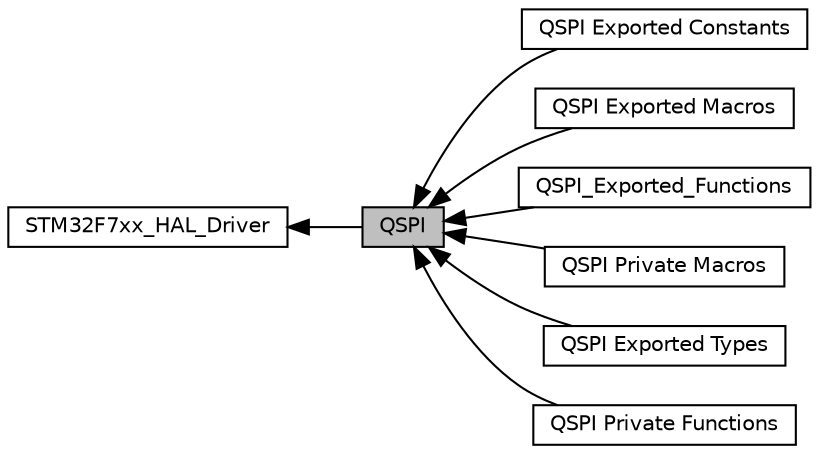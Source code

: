 digraph "QSPI"
{
  edge [fontname="Helvetica",fontsize="10",labelfontname="Helvetica",labelfontsize="10"];
  node [fontname="Helvetica",fontsize="10",shape=record];
  rankdir=LR;
  Node0 [label="QSPI",height=0.2,width=0.4,color="black", fillcolor="grey75", style="filled", fontcolor="black"];
  Node3 [label="QSPI Exported Constants",height=0.2,width=0.4,color="black", fillcolor="white", style="filled",URL="$group___q_s_p_i___exported___constants.html"];
  Node1 [label="STM32F7xx_HAL_Driver",height=0.2,width=0.4,color="black", fillcolor="white", style="filled",URL="$group___s_t_m32_f7xx___h_a_l___driver.html"];
  Node4 [label="QSPI Exported Macros",height=0.2,width=0.4,color="black", fillcolor="white", style="filled",URL="$group___q_s_p_i___exported___macros.html"];
  Node7 [label="QSPI_Exported_Functions",height=0.2,width=0.4,color="black", fillcolor="white", style="filled",URL="$group___q_s_p_i___exported___functions.html"];
  Node5 [label="QSPI Private Macros",height=0.2,width=0.4,color="black", fillcolor="white", style="filled",URL="$group___q_s_p_i___private___macros.html"];
  Node2 [label="QSPI Exported Types",height=0.2,width=0.4,color="black", fillcolor="white", style="filled",URL="$group___q_s_p_i___exported___types.html"];
  Node6 [label="QSPI Private Functions",height=0.2,width=0.4,color="black", fillcolor="white", style="filled",URL="$group___q_s_p_i___private___functions.html"];
  Node1->Node0 [shape=plaintext, dir="back", style="solid"];
  Node0->Node2 [shape=plaintext, dir="back", style="solid"];
  Node0->Node3 [shape=plaintext, dir="back", style="solid"];
  Node0->Node4 [shape=plaintext, dir="back", style="solid"];
  Node0->Node5 [shape=plaintext, dir="back", style="solid"];
  Node0->Node6 [shape=plaintext, dir="back", style="solid"];
  Node0->Node7 [shape=plaintext, dir="back", style="solid"];
}
